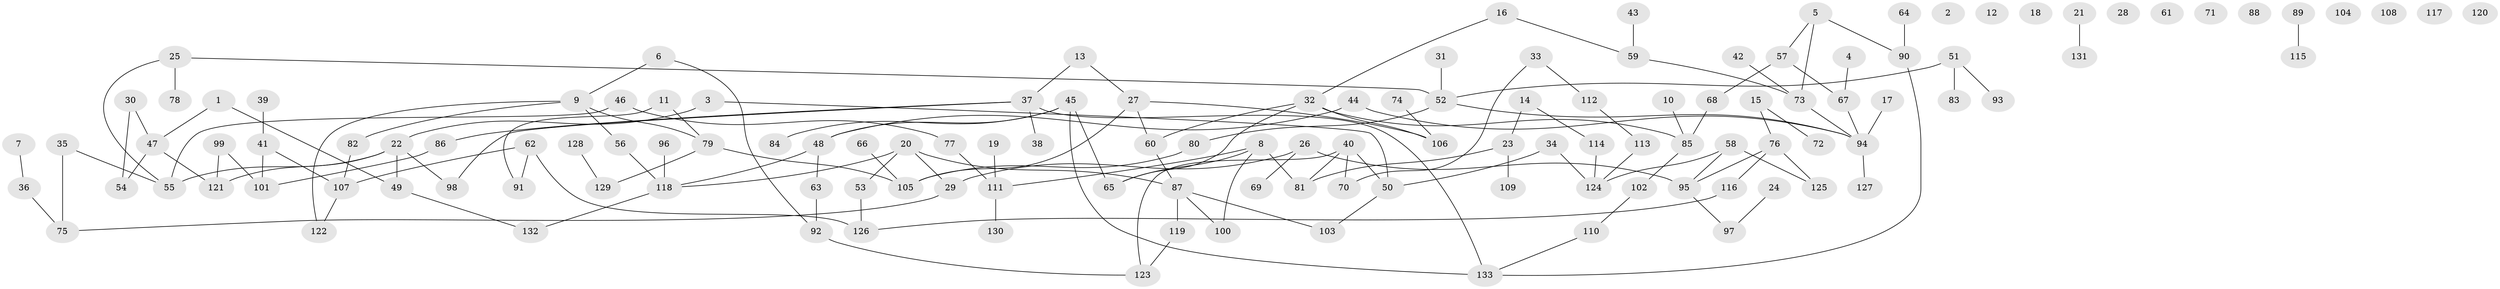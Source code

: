 // Generated by graph-tools (version 1.1) at 2025/00/03/09/25 03:00:55]
// undirected, 133 vertices, 151 edges
graph export_dot {
graph [start="1"]
  node [color=gray90,style=filled];
  1;
  2;
  3;
  4;
  5;
  6;
  7;
  8;
  9;
  10;
  11;
  12;
  13;
  14;
  15;
  16;
  17;
  18;
  19;
  20;
  21;
  22;
  23;
  24;
  25;
  26;
  27;
  28;
  29;
  30;
  31;
  32;
  33;
  34;
  35;
  36;
  37;
  38;
  39;
  40;
  41;
  42;
  43;
  44;
  45;
  46;
  47;
  48;
  49;
  50;
  51;
  52;
  53;
  54;
  55;
  56;
  57;
  58;
  59;
  60;
  61;
  62;
  63;
  64;
  65;
  66;
  67;
  68;
  69;
  70;
  71;
  72;
  73;
  74;
  75;
  76;
  77;
  78;
  79;
  80;
  81;
  82;
  83;
  84;
  85;
  86;
  87;
  88;
  89;
  90;
  91;
  92;
  93;
  94;
  95;
  96;
  97;
  98;
  99;
  100;
  101;
  102;
  103;
  104;
  105;
  106;
  107;
  108;
  109;
  110;
  111;
  112;
  113;
  114;
  115;
  116;
  117;
  118;
  119;
  120;
  121;
  122;
  123;
  124;
  125;
  126;
  127;
  128;
  129;
  130;
  131;
  132;
  133;
  1 -- 47;
  1 -- 49;
  3 -- 22;
  3 -- 50;
  4 -- 67;
  5 -- 57;
  5 -- 73;
  5 -- 90;
  6 -- 9;
  6 -- 92;
  7 -- 36;
  8 -- 65;
  8 -- 81;
  8 -- 100;
  8 -- 111;
  9 -- 56;
  9 -- 79;
  9 -- 82;
  9 -- 122;
  10 -- 85;
  11 -- 79;
  11 -- 91;
  13 -- 27;
  13 -- 37;
  14 -- 23;
  14 -- 114;
  15 -- 72;
  15 -- 76;
  16 -- 32;
  16 -- 59;
  17 -- 94;
  19 -- 111;
  20 -- 29;
  20 -- 53;
  20 -- 87;
  20 -- 118;
  21 -- 131;
  22 -- 49;
  22 -- 55;
  22 -- 98;
  22 -- 121;
  23 -- 81;
  23 -- 109;
  24 -- 97;
  25 -- 52;
  25 -- 55;
  25 -- 78;
  26 -- 29;
  26 -- 69;
  26 -- 95;
  27 -- 60;
  27 -- 105;
  27 -- 106;
  29 -- 75;
  30 -- 47;
  30 -- 54;
  31 -- 52;
  32 -- 60;
  32 -- 65;
  32 -- 85;
  32 -- 106;
  33 -- 70;
  33 -- 112;
  34 -- 50;
  34 -- 124;
  35 -- 55;
  35 -- 75;
  36 -- 75;
  37 -- 38;
  37 -- 86;
  37 -- 98;
  37 -- 133;
  39 -- 41;
  40 -- 50;
  40 -- 70;
  40 -- 81;
  40 -- 123;
  41 -- 101;
  41 -- 107;
  42 -- 73;
  43 -- 59;
  44 -- 48;
  44 -- 94;
  45 -- 48;
  45 -- 65;
  45 -- 84;
  45 -- 133;
  46 -- 55;
  46 -- 77;
  47 -- 54;
  47 -- 121;
  48 -- 63;
  48 -- 118;
  49 -- 132;
  50 -- 103;
  51 -- 52;
  51 -- 83;
  51 -- 93;
  52 -- 80;
  52 -- 94;
  53 -- 126;
  56 -- 118;
  57 -- 67;
  57 -- 68;
  58 -- 95;
  58 -- 124;
  58 -- 125;
  59 -- 73;
  60 -- 87;
  62 -- 91;
  62 -- 107;
  62 -- 126;
  63 -- 92;
  64 -- 90;
  66 -- 105;
  67 -- 94;
  68 -- 85;
  73 -- 94;
  74 -- 106;
  76 -- 95;
  76 -- 116;
  76 -- 125;
  77 -- 111;
  79 -- 105;
  79 -- 129;
  80 -- 105;
  82 -- 107;
  85 -- 102;
  86 -- 101;
  87 -- 100;
  87 -- 103;
  87 -- 119;
  89 -- 115;
  90 -- 133;
  92 -- 123;
  94 -- 127;
  95 -- 97;
  96 -- 118;
  99 -- 101;
  99 -- 121;
  102 -- 110;
  107 -- 122;
  110 -- 133;
  111 -- 130;
  112 -- 113;
  113 -- 124;
  114 -- 124;
  116 -- 126;
  118 -- 132;
  119 -- 123;
  128 -- 129;
}
